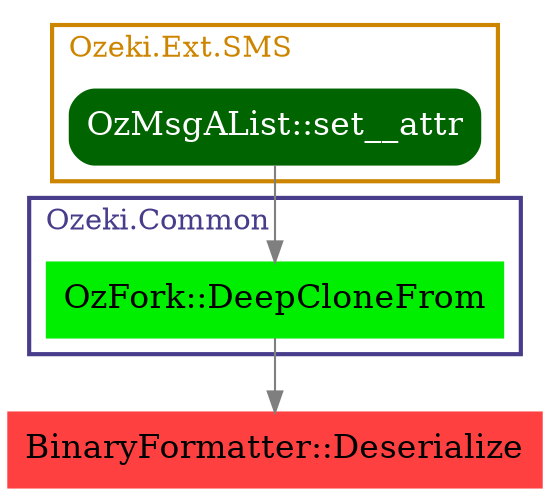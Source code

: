 digraph G {
node [fontsize = 16];
0 [label="BinaryFormatter::Deserialize", shape="box", style="filled", fillcolor="brown1", color="brown1"];
subgraph cluster_0 {
label="Ozeki.Common";
color=darkslateblue;
fontcolor=darkslateblue;
penwidth=2;
labeljust=l;
1 [label="OzFork::DeepCloneFrom", shape="box", style="filled", fillcolor="green2", color="green2"];
}
subgraph cluster_1 {
label="Ozeki.Ext.SMS";
color=orange3;
fontcolor=orange3;
penwidth=2;
labeljust=l;
2 [label="OzMsgAList::set__attr", shape="box", style="filled, rounded", fillcolor="darkgreen", color="darkgreen", fontcolor="white"];
}
1 -> 0 [color="gray50"];
2 -> 1 [color="gray50"];
}
